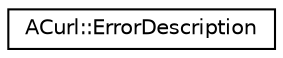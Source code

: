 digraph "Graphical Class Hierarchy"
{
 // LATEX_PDF_SIZE
  edge [fontname="Helvetica",fontsize="10",labelfontname="Helvetica",labelfontsize="10"];
  node [fontname="Helvetica",fontsize="10",shape=record];
  rankdir="LR";
  Node0 [label="ACurl::ErrorDescription",height=0.2,width=0.4,color="black", fillcolor="white", style="filled",URL="$structACurl_1_1ErrorDescription.html",tooltip=" "];
}

